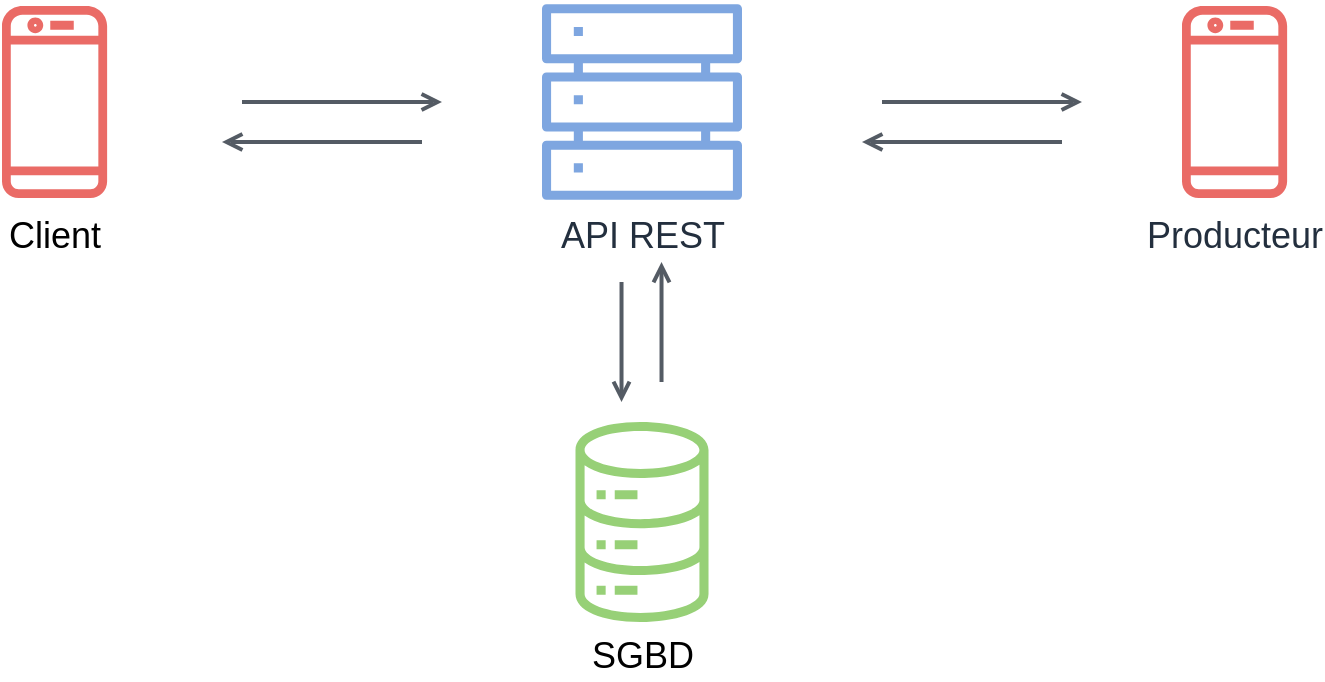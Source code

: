 <mxfile version="21.3.8" type="github">
  <diagram id="Ht1M8jgEwFfnCIfOTk4-" name="Page-1">
    <mxGraphModel dx="1750" dy="955" grid="1" gridSize="10" guides="1" tooltips="1" connect="1" arrows="1" fold="1" page="1" pageScale="1" pageWidth="1169" pageHeight="827" math="0" shadow="0">
      <root>
        <mxCell id="0" />
        <mxCell id="1" parent="0" />
        <mxCell id="bbisgPJ6l-3hCWa7kgPQ-2" value="&lt;font style=&quot;font-size: 18px;&quot;&gt;SGBD&lt;/font&gt;" style="sketch=0;outlineConnect=0;fillColor=#97D077;strokeColor=#82b366;dashed=0;verticalLabelPosition=bottom;verticalAlign=top;align=center;html=1;fontSize=12;fontStyle=0;aspect=fixed;pointerEvents=1;shape=mxgraph.aws4.iot_analytics_data_store;" vertex="1" parent="1">
          <mxGeometry x="525.39" y="380" width="69.23" height="100" as="geometry" />
        </mxCell>
        <mxCell id="bbisgPJ6l-3hCWa7kgPQ-3" value="&lt;font style=&quot;font-size: 18px;&quot;&gt;API REST&lt;/font&gt;" style="sketch=0;outlineConnect=0;fontColor=#232F3E;gradientColor=none;fillColor=#7EA6E0;strokeColor=none;dashed=0;verticalLabelPosition=bottom;verticalAlign=top;align=center;html=1;fontSize=12;fontStyle=0;aspect=fixed;pointerEvents=1;shape=mxgraph.aws4.servers;" vertex="1" parent="1">
          <mxGeometry x="510" y="170" width="100" height="100" as="geometry" />
        </mxCell>
        <mxCell id="bbisgPJ6l-3hCWa7kgPQ-4" value="&lt;font style=&quot;font-size: 18px;&quot;&gt;Client&lt;/font&gt;" style="sketch=0;outlineConnect=0;fillColor=#EA6B66;strokeColor=#9673a6;dashed=0;verticalLabelPosition=bottom;verticalAlign=top;align=center;html=1;fontSize=12;fontStyle=0;aspect=fixed;pointerEvents=1;shape=mxgraph.aws4.mobile_client;" vertex="1" parent="1">
          <mxGeometry x="240" y="170" width="52.56" height="100" as="geometry" />
        </mxCell>
        <mxCell id="bbisgPJ6l-3hCWa7kgPQ-5" value="&lt;font style=&quot;font-size: 18px;&quot;&gt;Producteur&lt;/font&gt;" style="sketch=0;outlineConnect=0;fontColor=#232F3E;gradientColor=none;fillColor=#EA6B66;strokeColor=none;dashed=0;verticalLabelPosition=bottom;verticalAlign=top;align=center;html=1;fontSize=12;fontStyle=0;aspect=fixed;pointerEvents=1;shape=mxgraph.aws4.mobile_client;" vertex="1" parent="1">
          <mxGeometry x="830" y="170" width="52.56" height="100" as="geometry" />
        </mxCell>
        <mxCell id="bbisgPJ6l-3hCWa7kgPQ-8" value="" style="edgeStyle=orthogonalEdgeStyle;html=1;endArrow=open;elbow=vertical;startArrow=none;endFill=0;strokeColor=#545B64;rounded=0;strokeWidth=2;" edge="1" parent="1">
          <mxGeometry width="100" relative="1" as="geometry">
            <mxPoint x="360" y="220" as="sourcePoint" />
            <mxPoint x="460" y="220" as="targetPoint" />
          </mxGeometry>
        </mxCell>
        <mxCell id="bbisgPJ6l-3hCWa7kgPQ-9" value="" style="edgeStyle=orthogonalEdgeStyle;html=1;endArrow=none;elbow=vertical;startArrow=open;startFill=0;strokeColor=#545B64;rounded=0;strokeWidth=2;" edge="1" parent="1">
          <mxGeometry width="100" relative="1" as="geometry">
            <mxPoint x="350" y="240" as="sourcePoint" />
            <mxPoint x="450" y="240" as="targetPoint" />
          </mxGeometry>
        </mxCell>
        <mxCell id="bbisgPJ6l-3hCWa7kgPQ-10" value="" style="edgeStyle=orthogonalEdgeStyle;html=1;endArrow=open;elbow=vertical;startArrow=none;endFill=0;strokeColor=#545B64;rounded=0;strokeWidth=2;" edge="1" parent="1">
          <mxGeometry width="100" relative="1" as="geometry">
            <mxPoint x="680" y="220" as="sourcePoint" />
            <mxPoint x="780" y="220" as="targetPoint" />
          </mxGeometry>
        </mxCell>
        <mxCell id="bbisgPJ6l-3hCWa7kgPQ-11" value="" style="edgeStyle=orthogonalEdgeStyle;html=1;endArrow=none;elbow=vertical;startArrow=open;startFill=0;strokeColor=#545B64;rounded=0;strokeWidth=2;" edge="1" parent="1">
          <mxGeometry width="100" relative="1" as="geometry">
            <mxPoint x="670" y="240" as="sourcePoint" />
            <mxPoint x="770" y="240" as="targetPoint" />
          </mxGeometry>
        </mxCell>
        <mxCell id="bbisgPJ6l-3hCWa7kgPQ-14" value="" style="edgeStyle=orthogonalEdgeStyle;html=1;endArrow=open;elbow=vertical;startArrow=none;endFill=0;strokeColor=#545B64;rounded=0;strokeWidth=2;" edge="1" parent="1">
          <mxGeometry width="100" relative="1" as="geometry">
            <mxPoint x="569.76" y="360" as="sourcePoint" />
            <mxPoint x="569.76" y="300" as="targetPoint" />
          </mxGeometry>
        </mxCell>
        <mxCell id="bbisgPJ6l-3hCWa7kgPQ-15" value="" style="edgeStyle=orthogonalEdgeStyle;html=1;endArrow=none;elbow=vertical;startArrow=open;startFill=0;strokeColor=#545B64;rounded=0;strokeWidth=2;" edge="1" parent="1">
          <mxGeometry width="100" relative="1" as="geometry">
            <mxPoint x="549.76" y="370" as="sourcePoint" />
            <mxPoint x="549.76" y="310" as="targetPoint" />
          </mxGeometry>
        </mxCell>
      </root>
    </mxGraphModel>
  </diagram>
</mxfile>
